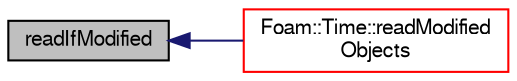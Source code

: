 digraph "readIfModified"
{
  bgcolor="transparent";
  edge [fontname="FreeSans",fontsize="10",labelfontname="FreeSans",labelfontsize="10"];
  node [fontname="FreeSans",fontsize="10",shape=record];
  rankdir="LR";
  Node12715 [label="readIfModified",height=0.2,width=0.4,color="black", fillcolor="grey75", style="filled", fontcolor="black"];
  Node12715 -> Node12716 [dir="back",color="midnightblue",fontsize="10",style="solid",fontname="FreeSans"];
  Node12716 [label="Foam::Time::readModified\lObjects",height=0.2,width=0.4,color="red",URL="$a26350.html#ad42b9316f3704237d26cd99245d49d61",tooltip="Read the objects that have been modified. "];
}
